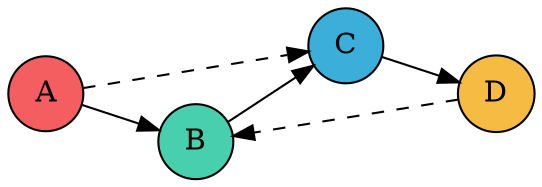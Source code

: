 # train 		= 3bafda
# local train 	= 48cfad
# bus 			= ea89bf
# taxi			= f6bb42
# plane			= fc6e51
# light			= aab2bc
# dark			= 434a54
digraph example {
	rankdir = LR;
	node [style=filled, shape=circle, fillcolor="#ffffff", fontcolor="#000000"];
	A [fillcolor="#f55e61"];
	B [fillcolor="#48cfad"];
	C [fillcolor="#3bafda"];
	D [fillcolor="#f6bb42"];
	A -> B -> C -> D;
	A -> C [style=dashed];
	D -> B [style=dashed];
}